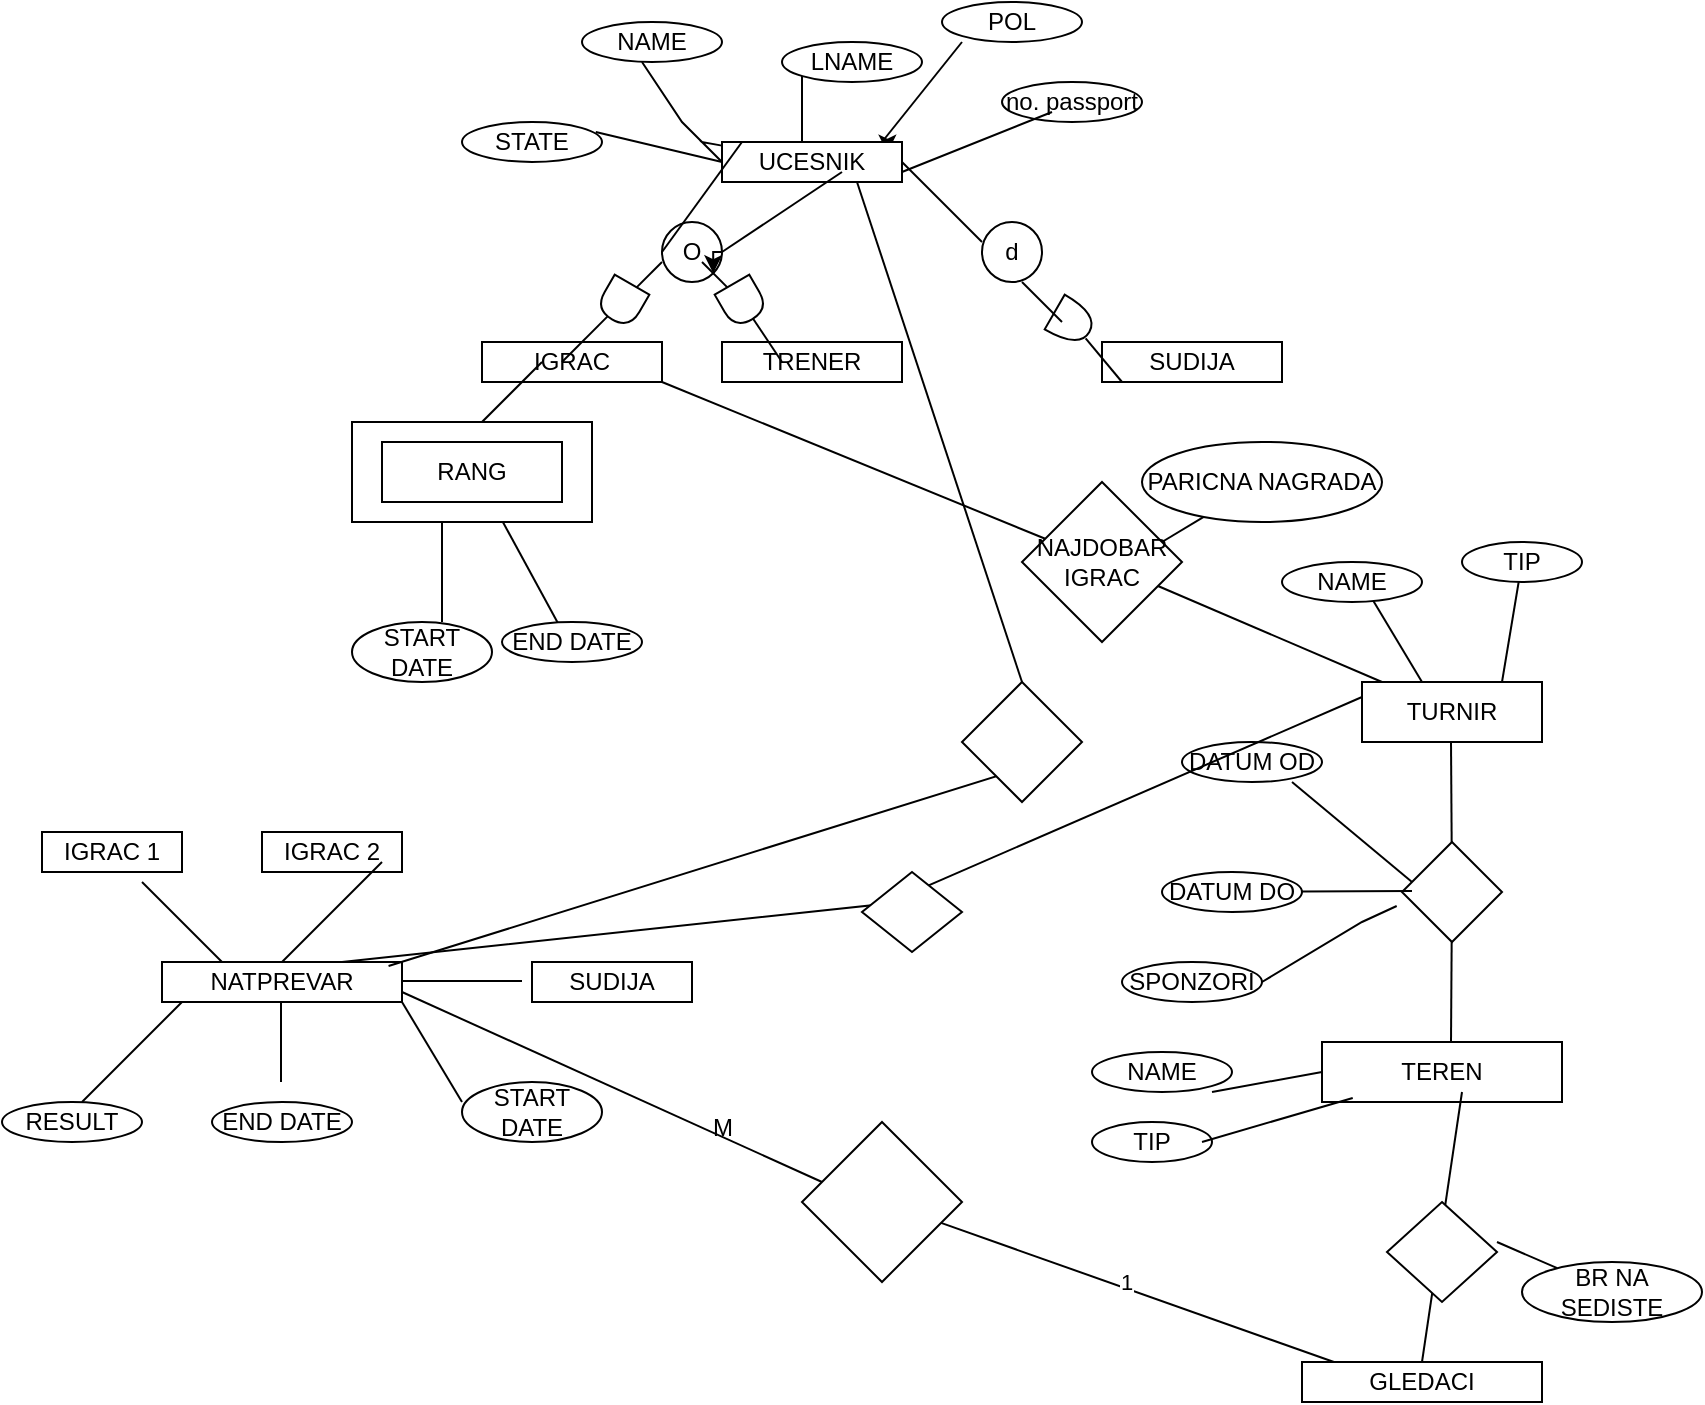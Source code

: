 <mxfile version="22.1.4" type="github">
  <diagram name="Page-1" id="1dlVVG_YZn5TKYg7cqJX">
    <mxGraphModel dx="1843" dy="540" grid="1" gridSize="10" guides="1" tooltips="1" connect="1" arrows="1" fold="1" page="1" pageScale="1" pageWidth="850" pageHeight="1100" math="0" shadow="0">
      <root>
        <mxCell id="0" />
        <mxCell id="1" parent="0" />
        <mxCell id="Y5c48r95YPpoSbr4kV3l-2" value="IGRAC" style="rounded=0;whiteSpace=wrap;html=1;" parent="1" vertex="1">
          <mxGeometry x="30" y="210" width="90" height="20" as="geometry" />
        </mxCell>
        <mxCell id="Y5c48r95YPpoSbr4kV3l-3" value="TRENER" style="rounded=0;whiteSpace=wrap;html=1;" parent="1" vertex="1">
          <mxGeometry x="150" y="210" width="90" height="20" as="geometry" />
        </mxCell>
        <mxCell id="Y5c48r95YPpoSbr4kV3l-4" value="SUDIJA" style="rounded=0;whiteSpace=wrap;html=1;" parent="1" vertex="1">
          <mxGeometry x="340" y="210" width="90" height="20" as="geometry" />
        </mxCell>
        <mxCell id="Y5c48r95YPpoSbr4kV3l-5" value="NAME" style="ellipse;whiteSpace=wrap;html=1;" parent="1" vertex="1">
          <mxGeometry x="80" y="50" width="70" height="20" as="geometry" />
        </mxCell>
        <mxCell id="Y5c48r95YPpoSbr4kV3l-6" value="" style="endArrow=none;html=1;rounded=0;" parent="1" edge="1">
          <mxGeometry width="50" height="50" relative="1" as="geometry">
            <mxPoint x="110" y="70" as="sourcePoint" />
            <mxPoint x="140" y="110" as="targetPoint" />
            <Array as="points">
              <mxPoint x="130" y="100" />
            </Array>
          </mxGeometry>
        </mxCell>
        <mxCell id="Y5c48r95YPpoSbr4kV3l-9" style="edgeStyle=orthogonalEdgeStyle;rounded=0;orthogonalLoop=1;jettySize=auto;html=1;exitX=0.75;exitY=0;exitDx=0;exitDy=0;entryX=0.919;entryY=0.267;entryDx=0;entryDy=0;entryPerimeter=0;" parent="1" source="Y5c48r95YPpoSbr4kV3l-1" target="Y5c48r95YPpoSbr4kV3l-1" edge="1">
          <mxGeometry relative="1" as="geometry" />
        </mxCell>
        <mxCell id="Y5c48r95YPpoSbr4kV3l-10" value="" style="endArrow=none;html=1;rounded=0;" parent="1" edge="1">
          <mxGeometry width="50" height="50" relative="1" as="geometry">
            <mxPoint x="190" y="70" as="sourcePoint" />
            <mxPoint x="190" y="110" as="targetPoint" />
          </mxGeometry>
        </mxCell>
        <mxCell id="Y5c48r95YPpoSbr4kV3l-11" value="POL" style="ellipse;whiteSpace=wrap;html=1;" parent="1" vertex="1">
          <mxGeometry x="260" y="40" width="70" height="20" as="geometry" />
        </mxCell>
        <mxCell id="Y5c48r95YPpoSbr4kV3l-12" value="LNAME" style="ellipse;whiteSpace=wrap;html=1;" parent="1" vertex="1">
          <mxGeometry x="180" y="60" width="70" height="20" as="geometry" />
        </mxCell>
        <mxCell id="Y5c48r95YPpoSbr4kV3l-13" value="no. passport" style="ellipse;whiteSpace=wrap;html=1;" parent="1" vertex="1">
          <mxGeometry x="290" y="80" width="70" height="20" as="geometry" />
        </mxCell>
        <mxCell id="Y5c48r95YPpoSbr4kV3l-14" value="" style="endArrow=none;html=1;rounded=0;" parent="1" edge="1">
          <mxGeometry width="50" height="50" relative="1" as="geometry">
            <mxPoint x="270" y="60" as="sourcePoint" />
            <mxPoint x="230" y="110" as="targetPoint" />
          </mxGeometry>
        </mxCell>
        <mxCell id="Y5c48r95YPpoSbr4kV3l-15" value="" style="endArrow=none;html=1;rounded=0;entryX=1;entryY=0.75;entryDx=0;entryDy=0;" parent="1" target="Y5c48r95YPpoSbr4kV3l-1" edge="1">
          <mxGeometry width="50" height="50" relative="1" as="geometry">
            <mxPoint x="315" y="95" as="sourcePoint" />
            <mxPoint x="275" y="145" as="targetPoint" />
          </mxGeometry>
        </mxCell>
        <mxCell id="Y5c48r95YPpoSbr4kV3l-16" value="STATE" style="ellipse;whiteSpace=wrap;html=1;" parent="1" vertex="1">
          <mxGeometry x="20" y="100" width="70" height="20" as="geometry" />
        </mxCell>
        <mxCell id="Y5c48r95YPpoSbr4kV3l-17" value="" style="endArrow=none;html=1;rounded=0;" parent="1" source="Y5c48r95YPpoSbr4kV3l-1" edge="1">
          <mxGeometry width="50" height="50" relative="1" as="geometry">
            <mxPoint x="120" y="80" as="sourcePoint" />
            <mxPoint x="150" y="120" as="targetPoint" />
            <Array as="points">
              <mxPoint x="140" y="110" />
            </Array>
          </mxGeometry>
        </mxCell>
        <mxCell id="Y5c48r95YPpoSbr4kV3l-18" value="" style="endArrow=none;html=1;rounded=0;entryX=0;entryY=0.5;entryDx=0;entryDy=0;" parent="1" target="Y5c48r95YPpoSbr4kV3l-1" edge="1">
          <mxGeometry width="50" height="50" relative="1" as="geometry">
            <mxPoint x="86.88" y="105" as="sourcePoint" />
            <mxPoint x="143.13" y="135" as="targetPoint" />
            <Array as="points" />
          </mxGeometry>
        </mxCell>
        <mxCell id="Y5c48r95YPpoSbr4kV3l-1" value="UCESNIK" style="rounded=0;whiteSpace=wrap;html=1;" parent="1" vertex="1">
          <mxGeometry x="150" y="110" width="90" height="20" as="geometry" />
        </mxCell>
        <mxCell id="Y5c48r95YPpoSbr4kV3l-19" value="O" style="ellipse;whiteSpace=wrap;html=1;aspect=fixed;" parent="1" vertex="1">
          <mxGeometry x="120" y="150" width="30" height="30" as="geometry" />
        </mxCell>
        <mxCell id="Y5c48r95YPpoSbr4kV3l-20" value="" style="endArrow=none;html=1;rounded=0;exitX=0;exitY=0.5;exitDx=0;exitDy=0;" parent="1" source="Y5c48r95YPpoSbr4kV3l-19" edge="1">
          <mxGeometry width="50" height="50" relative="1" as="geometry">
            <mxPoint x="110" y="160" as="sourcePoint" />
            <mxPoint x="160" y="110" as="targetPoint" />
          </mxGeometry>
        </mxCell>
        <mxCell id="Y5c48r95YPpoSbr4kV3l-21" style="edgeStyle=orthogonalEdgeStyle;rounded=0;orthogonalLoop=1;jettySize=auto;html=1;exitX=1;exitY=0.5;exitDx=0;exitDy=0;entryX=1;entryY=1;entryDx=0;entryDy=0;" parent="1" source="Y5c48r95YPpoSbr4kV3l-19" target="Y5c48r95YPpoSbr4kV3l-19" edge="1">
          <mxGeometry relative="1" as="geometry" />
        </mxCell>
        <mxCell id="Y5c48r95YPpoSbr4kV3l-22" value="" style="endArrow=none;html=1;rounded=0;exitX=1;exitY=0.5;exitDx=0;exitDy=0;" parent="1" source="Y5c48r95YPpoSbr4kV3l-19" edge="1">
          <mxGeometry width="50" height="50" relative="1" as="geometry">
            <mxPoint x="170" y="180" as="sourcePoint" />
            <mxPoint x="210" y="125" as="targetPoint" />
          </mxGeometry>
        </mxCell>
        <mxCell id="Y5c48r95YPpoSbr4kV3l-23" value="" style="endArrow=none;html=1;rounded=0;" parent="1" source="Y5c48r95YPpoSbr4kV3l-25" edge="1">
          <mxGeometry width="50" height="50" relative="1" as="geometry">
            <mxPoint x="70" y="220" as="sourcePoint" />
            <mxPoint x="120" y="170" as="targetPoint" />
          </mxGeometry>
        </mxCell>
        <mxCell id="Y5c48r95YPpoSbr4kV3l-26" value="" style="endArrow=none;html=1;rounded=0;" parent="1" target="Y5c48r95YPpoSbr4kV3l-25" edge="1">
          <mxGeometry width="50" height="50" relative="1" as="geometry">
            <mxPoint x="70" y="220" as="sourcePoint" />
            <mxPoint x="120" y="170" as="targetPoint" />
          </mxGeometry>
        </mxCell>
        <mxCell id="Y5c48r95YPpoSbr4kV3l-25" value="" style="shape=delay;whiteSpace=wrap;html=1;rotation=120;" parent="1" vertex="1">
          <mxGeometry x="90" y="180" width="20" height="20" as="geometry" />
        </mxCell>
        <mxCell id="Y5c48r95YPpoSbr4kV3l-27" value="" style="endArrow=none;html=1;rounded=0;" parent="1" source="Y5c48r95YPpoSbr4kV3l-28" edge="1">
          <mxGeometry width="50" height="50" relative="1" as="geometry">
            <mxPoint x="180" y="220" as="sourcePoint" />
            <mxPoint x="140" y="170" as="targetPoint" />
          </mxGeometry>
        </mxCell>
        <mxCell id="Y5c48r95YPpoSbr4kV3l-29" value="" style="endArrow=none;html=1;rounded=0;" parent="1" target="Y5c48r95YPpoSbr4kV3l-28" edge="1">
          <mxGeometry width="50" height="50" relative="1" as="geometry">
            <mxPoint x="180" y="220" as="sourcePoint" />
            <mxPoint x="140" y="170" as="targetPoint" />
          </mxGeometry>
        </mxCell>
        <mxCell id="Y5c48r95YPpoSbr4kV3l-28" value="" style="shape=delay;whiteSpace=wrap;html=1;rotation=60;" parent="1" vertex="1">
          <mxGeometry x="150.0" y="180.0" width="20" height="20" as="geometry" />
        </mxCell>
        <mxCell id="Y5c48r95YPpoSbr4kV3l-30" value="d" style="ellipse;whiteSpace=wrap;html=1;aspect=fixed;" parent="1" vertex="1">
          <mxGeometry x="280" y="150" width="30" height="30" as="geometry" />
        </mxCell>
        <mxCell id="Y5c48r95YPpoSbr4kV3l-31" value="" style="endArrow=none;html=1;rounded=0;" parent="1" edge="1">
          <mxGeometry width="50" height="50" relative="1" as="geometry">
            <mxPoint x="280" y="160" as="sourcePoint" />
            <mxPoint x="240" y="120" as="targetPoint" />
          </mxGeometry>
        </mxCell>
        <mxCell id="Y5c48r95YPpoSbr4kV3l-32" value="" style="endArrow=none;html=1;rounded=0;" parent="1" target="Y5c48r95YPpoSbr4kV3l-33" edge="1">
          <mxGeometry width="50" height="50" relative="1" as="geometry">
            <mxPoint x="350" y="230" as="sourcePoint" />
            <mxPoint x="310" y="180" as="targetPoint" />
          </mxGeometry>
        </mxCell>
        <mxCell id="Y5c48r95YPpoSbr4kV3l-33" value="" style="shape=or;whiteSpace=wrap;html=1;rotation=30;" parent="1" vertex="1">
          <mxGeometry x="315" y="190" width="20" height="20" as="geometry" />
        </mxCell>
        <mxCell id="Y5c48r95YPpoSbr4kV3l-34" value="" style="endArrow=none;html=1;rounded=0;" parent="1" edge="1">
          <mxGeometry width="50" height="50" relative="1" as="geometry">
            <mxPoint x="320" y="200" as="sourcePoint" />
            <mxPoint x="300" y="180" as="targetPoint" />
          </mxGeometry>
        </mxCell>
        <mxCell id="Y5c48r95YPpoSbr4kV3l-37" value="" style="endArrow=none;html=1;rounded=0;" parent="1" edge="1">
          <mxGeometry width="50" height="50" relative="1" as="geometry">
            <mxPoint x="10" y="270" as="sourcePoint" />
            <mxPoint x="60" y="220" as="targetPoint" />
          </mxGeometry>
        </mxCell>
        <mxCell id="Y5c48r95YPpoSbr4kV3l-42" value="" style="endArrow=none;html=1;rounded=0;" parent="1" edge="1">
          <mxGeometry width="50" height="50" relative="1" as="geometry">
            <mxPoint x="10" y="350" as="sourcePoint" />
            <mxPoint x="10" y="290" as="targetPoint" />
          </mxGeometry>
        </mxCell>
        <mxCell id="Y5c48r95YPpoSbr4kV3l-43" value="" style="endArrow=none;html=1;rounded=0;" parent="1" edge="1">
          <mxGeometry width="50" height="50" relative="1" as="geometry">
            <mxPoint x="35" y="290" as="sourcePoint" />
            <mxPoint x="70.933" y="355.978" as="targetPoint" />
          </mxGeometry>
        </mxCell>
        <mxCell id="Y5c48r95YPpoSbr4kV3l-47" value="START DATE" style="ellipse;whiteSpace=wrap;html=1;" parent="1" vertex="1">
          <mxGeometry x="-35" y="350" width="70" height="30" as="geometry" />
        </mxCell>
        <mxCell id="Y5c48r95YPpoSbr4kV3l-48" value="END DATE" style="ellipse;whiteSpace=wrap;html=1;" parent="1" vertex="1">
          <mxGeometry x="40" y="350" width="70" height="20" as="geometry" />
        </mxCell>
        <mxCell id="Y5c48r95YPpoSbr4kV3l-49" value="TURNIR" style="rounded=0;whiteSpace=wrap;html=1;" parent="1" vertex="1">
          <mxGeometry x="470" y="380" width="90" height="30" as="geometry" />
        </mxCell>
        <mxCell id="Y5c48r95YPpoSbr4kV3l-50" value="" style="endArrow=none;html=1;rounded=0;" parent="1" edge="1">
          <mxGeometry width="50" height="50" relative="1" as="geometry">
            <mxPoint x="500" y="380" as="sourcePoint" />
            <mxPoint x="470" y="330" as="targetPoint" />
          </mxGeometry>
        </mxCell>
        <mxCell id="Y5c48r95YPpoSbr4kV3l-51" value="NAME" style="ellipse;whiteSpace=wrap;html=1;" parent="1" vertex="1">
          <mxGeometry x="430" y="320" width="70" height="20" as="geometry" />
        </mxCell>
        <mxCell id="Y5c48r95YPpoSbr4kV3l-52" value="" style="endArrow=none;html=1;rounded=0;" parent="1" source="Y5c48r95YPpoSbr4kV3l-53" edge="1">
          <mxGeometry width="50" height="50" relative="1" as="geometry">
            <mxPoint x="540" y="380" as="sourcePoint" />
            <mxPoint x="550" y="330" as="targetPoint" />
          </mxGeometry>
        </mxCell>
        <mxCell id="Y5c48r95YPpoSbr4kV3l-54" value="" style="endArrow=none;html=1;rounded=0;" parent="1" target="Y5c48r95YPpoSbr4kV3l-53" edge="1">
          <mxGeometry width="50" height="50" relative="1" as="geometry">
            <mxPoint x="540" y="380" as="sourcePoint" />
            <mxPoint x="550" y="330" as="targetPoint" />
          </mxGeometry>
        </mxCell>
        <mxCell id="Y5c48r95YPpoSbr4kV3l-53" value="TIP" style="ellipse;whiteSpace=wrap;html=1;" parent="1" vertex="1">
          <mxGeometry x="520" y="310" width="60" height="20" as="geometry" />
        </mxCell>
        <mxCell id="Y5c48r95YPpoSbr4kV3l-57" value="" style="endArrow=none;html=1;rounded=0;" parent="1" source="Y5c48r95YPpoSbr4kV3l-58" edge="1">
          <mxGeometry width="50" height="50" relative="1" as="geometry">
            <mxPoint x="514.5" y="560" as="sourcePoint" />
            <mxPoint x="514.5" y="410" as="targetPoint" />
          </mxGeometry>
        </mxCell>
        <mxCell id="Y5c48r95YPpoSbr4kV3l-59" value="" style="endArrow=none;html=1;rounded=0;" parent="1" target="Y5c48r95YPpoSbr4kV3l-58" edge="1">
          <mxGeometry width="50" height="50" relative="1" as="geometry">
            <mxPoint x="514.5" y="560" as="sourcePoint" />
            <mxPoint x="514.5" y="410" as="targetPoint" />
          </mxGeometry>
        </mxCell>
        <mxCell id="Y5c48r95YPpoSbr4kV3l-58" value="" style="rhombus;whiteSpace=wrap;html=1;" parent="1" vertex="1">
          <mxGeometry x="490" y="460" width="50" height="50" as="geometry" />
        </mxCell>
        <mxCell id="Y5c48r95YPpoSbr4kV3l-60" value="" style="endArrow=none;html=1;rounded=0;entryX=-0.053;entryY=0.64;entryDx=0;entryDy=0;entryPerimeter=0;" parent="1" target="Y5c48r95YPpoSbr4kV3l-58" edge="1">
          <mxGeometry width="50" height="50" relative="1" as="geometry">
            <mxPoint x="420" y="530" as="sourcePoint" />
            <mxPoint x="430" y="510" as="targetPoint" />
            <Array as="points">
              <mxPoint x="470" y="500" />
            </Array>
          </mxGeometry>
        </mxCell>
        <mxCell id="Y5c48r95YPpoSbr4kV3l-61" value="" style="endArrow=none;html=1;rounded=0;" parent="1" source="Y5c48r95YPpoSbr4kV3l-64" edge="1">
          <mxGeometry width="50" height="50" relative="1" as="geometry">
            <mxPoint x="425" y="484.5" as="sourcePoint" />
            <mxPoint x="495" y="484.5" as="targetPoint" />
          </mxGeometry>
        </mxCell>
        <mxCell id="Y5c48r95YPpoSbr4kV3l-62" value="" style="endArrow=none;html=1;rounded=0;" parent="1" edge="1">
          <mxGeometry width="50" height="50" relative="1" as="geometry">
            <mxPoint x="435" y="430" as="sourcePoint" />
            <mxPoint x="495" y="480" as="targetPoint" />
          </mxGeometry>
        </mxCell>
        <mxCell id="Y5c48r95YPpoSbr4kV3l-63" value="DATUM OD" style="ellipse;whiteSpace=wrap;html=1;" parent="1" vertex="1">
          <mxGeometry x="380" y="410" width="70" height="20" as="geometry" />
        </mxCell>
        <mxCell id="Y5c48r95YPpoSbr4kV3l-65" value="" style="endArrow=none;html=1;rounded=0;" parent="1" target="Y5c48r95YPpoSbr4kV3l-64" edge="1">
          <mxGeometry width="50" height="50" relative="1" as="geometry">
            <mxPoint x="425" y="484.5" as="sourcePoint" />
            <mxPoint x="495" y="484.5" as="targetPoint" />
          </mxGeometry>
        </mxCell>
        <mxCell id="Y5c48r95YPpoSbr4kV3l-64" value="DATUM DO" style="ellipse;whiteSpace=wrap;html=1;" parent="1" vertex="1">
          <mxGeometry x="370" y="475" width="70" height="20" as="geometry" />
        </mxCell>
        <mxCell id="Y5c48r95YPpoSbr4kV3l-66" value="SPONZORI" style="ellipse;whiteSpace=wrap;html=1;" parent="1" vertex="1">
          <mxGeometry x="350" y="520" width="70" height="20" as="geometry" />
        </mxCell>
        <mxCell id="Y5c48r95YPpoSbr4kV3l-68" value="TEREN" style="rounded=0;whiteSpace=wrap;html=1;" parent="1" vertex="1">
          <mxGeometry x="450" y="560" width="120" height="30" as="geometry" />
        </mxCell>
        <mxCell id="Y5c48r95YPpoSbr4kV3l-69" value="NAME" style="ellipse;whiteSpace=wrap;html=1;" parent="1" vertex="1">
          <mxGeometry x="335" y="565" width="70" height="20" as="geometry" />
        </mxCell>
        <mxCell id="Y5c48r95YPpoSbr4kV3l-70" value="TIP" style="ellipse;whiteSpace=wrap;html=1;" parent="1" vertex="1">
          <mxGeometry x="335" y="600" width="60" height="20" as="geometry" />
        </mxCell>
        <mxCell id="Y5c48r95YPpoSbr4kV3l-71" value="" style="endArrow=none;html=1;rounded=0;entryX=0;entryY=0.5;entryDx=0;entryDy=0;" parent="1" target="Y5c48r95YPpoSbr4kV3l-68" edge="1">
          <mxGeometry width="50" height="50" relative="1" as="geometry">
            <mxPoint x="395" y="585" as="sourcePoint" />
            <mxPoint x="445" y="535" as="targetPoint" />
          </mxGeometry>
        </mxCell>
        <mxCell id="Y5c48r95YPpoSbr4kV3l-72" value="" style="endArrow=none;html=1;rounded=0;entryX=0.128;entryY=0.933;entryDx=0;entryDy=0;entryPerimeter=0;" parent="1" target="Y5c48r95YPpoSbr4kV3l-68" edge="1">
          <mxGeometry width="50" height="50" relative="1" as="geometry">
            <mxPoint x="390" y="610" as="sourcePoint" />
            <mxPoint x="440" y="560" as="targetPoint" />
          </mxGeometry>
        </mxCell>
        <mxCell id="Y5c48r95YPpoSbr4kV3l-75" value="NATPREVAR" style="rounded=0;whiteSpace=wrap;html=1;" parent="1" vertex="1">
          <mxGeometry x="-130" y="520" width="120" height="20" as="geometry" />
        </mxCell>
        <mxCell id="Y5c48r95YPpoSbr4kV3l-76" value="IGRAC 1" style="rounded=0;whiteSpace=wrap;html=1;" parent="1" vertex="1">
          <mxGeometry x="-190" y="455" width="70" height="20" as="geometry" />
        </mxCell>
        <mxCell id="Y5c48r95YPpoSbr4kV3l-77" value="" style="endArrow=none;html=1;rounded=0;entryX=0.25;entryY=0;entryDx=0;entryDy=0;" parent="1" target="Y5c48r95YPpoSbr4kV3l-75" edge="1">
          <mxGeometry width="50" height="50" relative="1" as="geometry">
            <mxPoint x="-140" y="480" as="sourcePoint" />
            <mxPoint x="-110" y="510" as="targetPoint" />
          </mxGeometry>
        </mxCell>
        <mxCell id="Y5c48r95YPpoSbr4kV3l-78" value="IGRAC 2&lt;br&gt;" style="rounded=0;whiteSpace=wrap;html=1;" parent="1" vertex="1">
          <mxGeometry x="-80" y="455" width="70" height="20" as="geometry" />
        </mxCell>
        <mxCell id="Y5c48r95YPpoSbr4kV3l-79" value="" style="endArrow=none;html=1;rounded=0;" parent="1" edge="1">
          <mxGeometry width="50" height="50" relative="1" as="geometry">
            <mxPoint x="-70" y="520" as="sourcePoint" />
            <mxPoint x="-20" y="470" as="targetPoint" />
          </mxGeometry>
        </mxCell>
        <mxCell id="Y5c48r95YPpoSbr4kV3l-80" value="SUDIJA&lt;br&gt;" style="rounded=0;whiteSpace=wrap;html=1;" parent="1" vertex="1">
          <mxGeometry x="55" y="520" width="80" height="20" as="geometry" />
        </mxCell>
        <mxCell id="Y5c48r95YPpoSbr4kV3l-81" value="" style="endArrow=none;html=1;rounded=0;" parent="1" edge="1">
          <mxGeometry width="50" height="50" relative="1" as="geometry">
            <mxPoint x="-10" y="529.5" as="sourcePoint" />
            <mxPoint x="50" y="529.5" as="targetPoint" />
          </mxGeometry>
        </mxCell>
        <mxCell id="Y5c48r95YPpoSbr4kV3l-82" value="RESULT" style="ellipse;whiteSpace=wrap;html=1;" parent="1" vertex="1">
          <mxGeometry x="-210" y="590" width="70" height="20" as="geometry" />
        </mxCell>
        <mxCell id="Y5c48r95YPpoSbr4kV3l-83" value="END DATE" style="ellipse;whiteSpace=wrap;html=1;" parent="1" vertex="1">
          <mxGeometry x="-105" y="590" width="70" height="20" as="geometry" />
        </mxCell>
        <mxCell id="Y5c48r95YPpoSbr4kV3l-84" value="START DATE" style="ellipse;whiteSpace=wrap;html=1;" parent="1" vertex="1">
          <mxGeometry x="20" y="580" width="70" height="30" as="geometry" />
        </mxCell>
        <mxCell id="Y5c48r95YPpoSbr4kV3l-85" value="" style="endArrow=none;html=1;rounded=0;" parent="1" edge="1">
          <mxGeometry width="50" height="50" relative="1" as="geometry">
            <mxPoint x="-170" y="590" as="sourcePoint" />
            <mxPoint x="-120" y="540" as="targetPoint" />
          </mxGeometry>
        </mxCell>
        <mxCell id="Y5c48r95YPpoSbr4kV3l-86" value="" style="endArrow=none;html=1;rounded=0;" parent="1" edge="1">
          <mxGeometry width="50" height="50" relative="1" as="geometry">
            <mxPoint x="-70.5" y="540" as="sourcePoint" />
            <mxPoint x="-70.5" y="580" as="targetPoint" />
          </mxGeometry>
        </mxCell>
        <mxCell id="Y5c48r95YPpoSbr4kV3l-87" value="" style="endArrow=none;html=1;rounded=0;" parent="1" edge="1">
          <mxGeometry width="50" height="50" relative="1" as="geometry">
            <mxPoint x="-10" y="540" as="sourcePoint" />
            <mxPoint x="20" y="590" as="targetPoint" />
          </mxGeometry>
        </mxCell>
        <mxCell id="Y5c48r95YPpoSbr4kV3l-89" value="" style="endArrow=none;html=1;rounded=0;exitX=0.5;exitY=0;exitDx=0;exitDy=0;entryX=0.75;entryY=1;entryDx=0;entryDy=0;" parent="1" source="Y5c48r95YPpoSbr4kV3l-91" target="Y5c48r95YPpoSbr4kV3l-1" edge="1">
          <mxGeometry width="50" height="50" relative="1" as="geometry">
            <mxPoint x="180" y="180" as="sourcePoint" />
            <mxPoint x="235.195" y="153.506" as="targetPoint" />
            <Array as="points" />
          </mxGeometry>
        </mxCell>
        <mxCell id="Y5c48r95YPpoSbr4kV3l-92" value="" style="endArrow=none;html=1;rounded=0;exitX=0.944;exitY=0.1;exitDx=0;exitDy=0;exitPerimeter=0;entryX=0.75;entryY=1;entryDx=0;entryDy=0;" parent="1" source="Y5c48r95YPpoSbr4kV3l-75" target="Y5c48r95YPpoSbr4kV3l-91" edge="1">
          <mxGeometry width="50" height="50" relative="1" as="geometry">
            <mxPoint x="-17" y="522" as="sourcePoint" />
            <mxPoint x="218" y="130" as="targetPoint" />
            <Array as="points">
              <mxPoint x="310" y="420" />
            </Array>
          </mxGeometry>
        </mxCell>
        <mxCell id="Y5c48r95YPpoSbr4kV3l-91" value="" style="rhombus;whiteSpace=wrap;html=1;" parent="1" vertex="1">
          <mxGeometry x="270" y="380" width="60" height="60" as="geometry" />
        </mxCell>
        <mxCell id="Y5c48r95YPpoSbr4kV3l-93" value="" style="endArrow=none;html=1;rounded=0;exitX=0.75;exitY=0;exitDx=0;exitDy=0;entryX=0;entryY=0.25;entryDx=0;entryDy=0;" parent="1" source="Y5c48r95YPpoSbr4kV3l-95" target="Y5c48r95YPpoSbr4kV3l-49" edge="1">
          <mxGeometry width="50" height="50" relative="1" as="geometry">
            <mxPoint x="420" y="430" as="sourcePoint" />
            <mxPoint x="440" y="404" as="targetPoint" />
            <Array as="points" />
          </mxGeometry>
        </mxCell>
        <mxCell id="Y5c48r95YPpoSbr4kV3l-96" value="" style="endArrow=none;html=1;rounded=0;exitX=0.75;exitY=0;exitDx=0;exitDy=0;entryX=0;entryY=0.25;entryDx=0;entryDy=0;" parent="1" source="Y5c48r95YPpoSbr4kV3l-75" target="Y5c48r95YPpoSbr4kV3l-95" edge="1">
          <mxGeometry width="50" height="50" relative="1" as="geometry">
            <mxPoint x="-40" y="520" as="sourcePoint" />
            <mxPoint x="470" y="388" as="targetPoint" />
            <Array as="points">
              <mxPoint x="240" y="490" />
            </Array>
          </mxGeometry>
        </mxCell>
        <mxCell id="Y5c48r95YPpoSbr4kV3l-95" value="" style="rhombus;whiteSpace=wrap;html=1;" parent="1" vertex="1">
          <mxGeometry x="220" y="475" width="50" height="40" as="geometry" />
        </mxCell>
        <mxCell id="RjT1yS_F-GwlSolFBn8B-2" value="GLEDACI" style="rounded=0;whiteSpace=wrap;html=1;" parent="1" vertex="1">
          <mxGeometry x="440" y="720" width="120" height="20" as="geometry" />
        </mxCell>
        <mxCell id="RjT1yS_F-GwlSolFBn8B-4" value="" style="endArrow=none;html=1;rounded=0;exitX=0.5;exitY=0;exitDx=0;exitDy=0;" parent="1" source="RjT1yS_F-GwlSolFBn8B-2" edge="1">
          <mxGeometry width="50" height="50" relative="1" as="geometry">
            <mxPoint x="470" y="635" as="sourcePoint" />
            <mxPoint x="520" y="585" as="targetPoint" />
          </mxGeometry>
        </mxCell>
        <mxCell id="RjT1yS_F-GwlSolFBn8B-5" value="" style="rhombus;whiteSpace=wrap;html=1;" parent="1" vertex="1">
          <mxGeometry x="482.5" y="640" width="55" height="50" as="geometry" />
        </mxCell>
        <mxCell id="RjT1yS_F-GwlSolFBn8B-6" value="" style="endArrow=none;html=1;rounded=0;" parent="1" target="RjT1yS_F-GwlSolFBn8B-7" edge="1">
          <mxGeometry width="50" height="50" relative="1" as="geometry">
            <mxPoint x="537.5" y="660" as="sourcePoint" />
            <mxPoint x="610" y="660" as="targetPoint" />
          </mxGeometry>
        </mxCell>
        <mxCell id="RjT1yS_F-GwlSolFBn8B-7" value="BR NA SEDISTE" style="ellipse;whiteSpace=wrap;html=1;" parent="1" vertex="1">
          <mxGeometry x="550" y="670" width="90" height="30" as="geometry" />
        </mxCell>
        <mxCell id="RjT1yS_F-GwlSolFBn8B-8" value="" style="endArrow=none;html=1;rounded=0;exitX=0.133;exitY=0;exitDx=0;exitDy=0;exitPerimeter=0;" parent="1" source="RjT1yS_F-GwlSolFBn8B-2" target="RjT1yS_F-GwlSolFBn8B-9" edge="1">
          <mxGeometry width="50" height="50" relative="1" as="geometry">
            <mxPoint x="-70" y="585" as="sourcePoint" />
            <mxPoint x="-20" y="535" as="targetPoint" />
          </mxGeometry>
        </mxCell>
        <mxCell id="RjT1yS_F-GwlSolFBn8B-12" value="1" style="edgeLabel;html=1;align=center;verticalAlign=middle;resizable=0;points=[];" parent="RjT1yS_F-GwlSolFBn8B-8" vertex="1" connectable="0">
          <mxGeometry x="0.069" y="-3" relative="1" as="geometry">
            <mxPoint as="offset" />
          </mxGeometry>
        </mxCell>
        <mxCell id="RjT1yS_F-GwlSolFBn8B-9" value="" style="rhombus;whiteSpace=wrap;html=1;" parent="1" vertex="1">
          <mxGeometry x="190" y="600" width="80" height="80" as="geometry" />
        </mxCell>
        <mxCell id="RjT1yS_F-GwlSolFBn8B-10" value="" style="endArrow=none;html=1;rounded=0;exitX=1;exitY=0.75;exitDx=0;exitDy=0;" parent="1" source="Y5c48r95YPpoSbr4kV3l-75" edge="1">
          <mxGeometry width="50" height="50" relative="1" as="geometry">
            <mxPoint x="150" y="680" as="sourcePoint" />
            <mxPoint x="200" y="630" as="targetPoint" />
          </mxGeometry>
        </mxCell>
        <mxCell id="RjT1yS_F-GwlSolFBn8B-11" value="M" style="text;html=1;align=center;verticalAlign=middle;resizable=0;points=[];autosize=1;strokeColor=none;fillColor=none;" parent="1" vertex="1">
          <mxGeometry x="135" y="588" width="30" height="30" as="geometry" />
        </mxCell>
        <mxCell id="RjT1yS_F-GwlSolFBn8B-15" value="" style="rounded=0;whiteSpace=wrap;html=1;" parent="1" vertex="1">
          <mxGeometry x="-35" y="250" width="120" height="50" as="geometry" />
        </mxCell>
        <mxCell id="RjT1yS_F-GwlSolFBn8B-14" value="RANG" style="rounded=0;whiteSpace=wrap;html=1;" parent="1" vertex="1">
          <mxGeometry x="-20" y="260" width="90" height="30" as="geometry" />
        </mxCell>
        <mxCell id="RjT1yS_F-GwlSolFBn8B-18" value="" style="endArrow=none;html=1;rounded=0;" parent="1" source="RjT1yS_F-GwlSolFBn8B-19" edge="1">
          <mxGeometry width="50" height="50" relative="1" as="geometry">
            <mxPoint x="70" y="280" as="sourcePoint" />
            <mxPoint x="120" y="230" as="targetPoint" />
          </mxGeometry>
        </mxCell>
        <mxCell id="RjT1yS_F-GwlSolFBn8B-20" value="" style="endArrow=none;html=1;rounded=0;" parent="1" source="Y5c48r95YPpoSbr4kV3l-49" target="RjT1yS_F-GwlSolFBn8B-19" edge="1">
          <mxGeometry width="50" height="50" relative="1" as="geometry">
            <mxPoint x="479" y="380" as="sourcePoint" />
            <mxPoint x="120" y="230" as="targetPoint" />
          </mxGeometry>
        </mxCell>
        <mxCell id="RjT1yS_F-GwlSolFBn8B-19" value="NAJDOBAR IGRAC" style="rhombus;whiteSpace=wrap;html=1;" parent="1" vertex="1">
          <mxGeometry x="300" y="280" width="80" height="80" as="geometry" />
        </mxCell>
        <mxCell id="RjT1yS_F-GwlSolFBn8B-21" value="" style="endArrow=none;html=1;rounded=0;" parent="1" target="RjT1yS_F-GwlSolFBn8B-22" edge="1">
          <mxGeometry width="50" height="50" relative="1" as="geometry">
            <mxPoint x="370" y="310" as="sourcePoint" />
            <mxPoint x="420" y="260" as="targetPoint" />
          </mxGeometry>
        </mxCell>
        <mxCell id="RjT1yS_F-GwlSolFBn8B-22" value="PARICNA NAGRADA" style="ellipse;whiteSpace=wrap;html=1;" parent="1" vertex="1">
          <mxGeometry x="360" y="260" width="120" height="40" as="geometry" />
        </mxCell>
      </root>
    </mxGraphModel>
  </diagram>
</mxfile>
